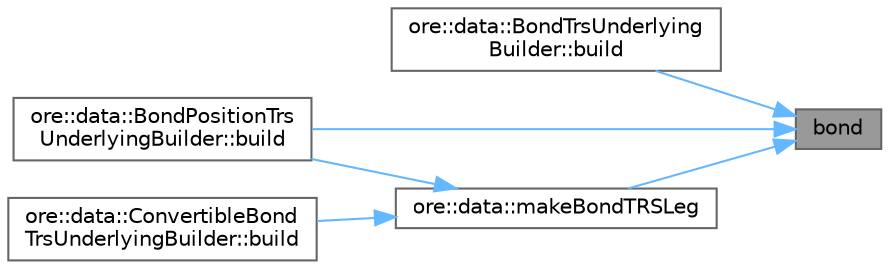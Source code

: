 digraph "bond"
{
 // INTERACTIVE_SVG=YES
 // LATEX_PDF_SIZE
  bgcolor="transparent";
  edge [fontname=Helvetica,fontsize=10,labelfontname=Helvetica,labelfontsize=10];
  node [fontname=Helvetica,fontsize=10,shape=box,height=0.2,width=0.4];
  rankdir="RL";
  Node1 [label="bond",height=0.2,width=0.4,color="gray40", fillcolor="grey60", style="filled", fontcolor="black",tooltip=" "];
  Node1 -> Node2 [dir="back",color="steelblue1",style="solid"];
  Node2 [label="ore::data::BondTrsUnderlying\lBuilder::build",height=0.2,width=0.4,color="grey40", fillcolor="white", style="filled",URL="$structore_1_1data_1_1_bond_trs_underlying_builder.html#ae7c6300ad19fb2871bbe4bf757902d99",tooltip=" "];
  Node1 -> Node3 [dir="back",color="steelblue1",style="solid"];
  Node3 [label="ore::data::BondPositionTrs\lUnderlyingBuilder::build",height=0.2,width=0.4,color="grey40", fillcolor="white", style="filled",URL="$structore_1_1data_1_1_bond_position_trs_underlying_builder.html#ae7c6300ad19fb2871bbe4bf757902d99",tooltip=" "];
  Node1 -> Node4 [dir="back",color="steelblue1",style="solid"];
  Node4 [label="ore::data::makeBondTRSLeg",height=0.2,width=0.4,color="grey40", fillcolor="white", style="filled",URL="$namespaceore_1_1data.html#af4767922f7ade7cf09a2c3f6691b2c27",tooltip=" "];
  Node4 -> Node5 [dir="back",color="steelblue1",style="solid"];
  Node5 [label="ore::data::ConvertibleBond\lTrsUnderlyingBuilder::build",height=0.2,width=0.4,color="grey40", fillcolor="white", style="filled",URL="$structore_1_1data_1_1_convertible_bond_trs_underlying_builder.html#ae7c6300ad19fb2871bbe4bf757902d99",tooltip=" "];
  Node4 -> Node3 [dir="back",color="steelblue1",style="solid"];
}
